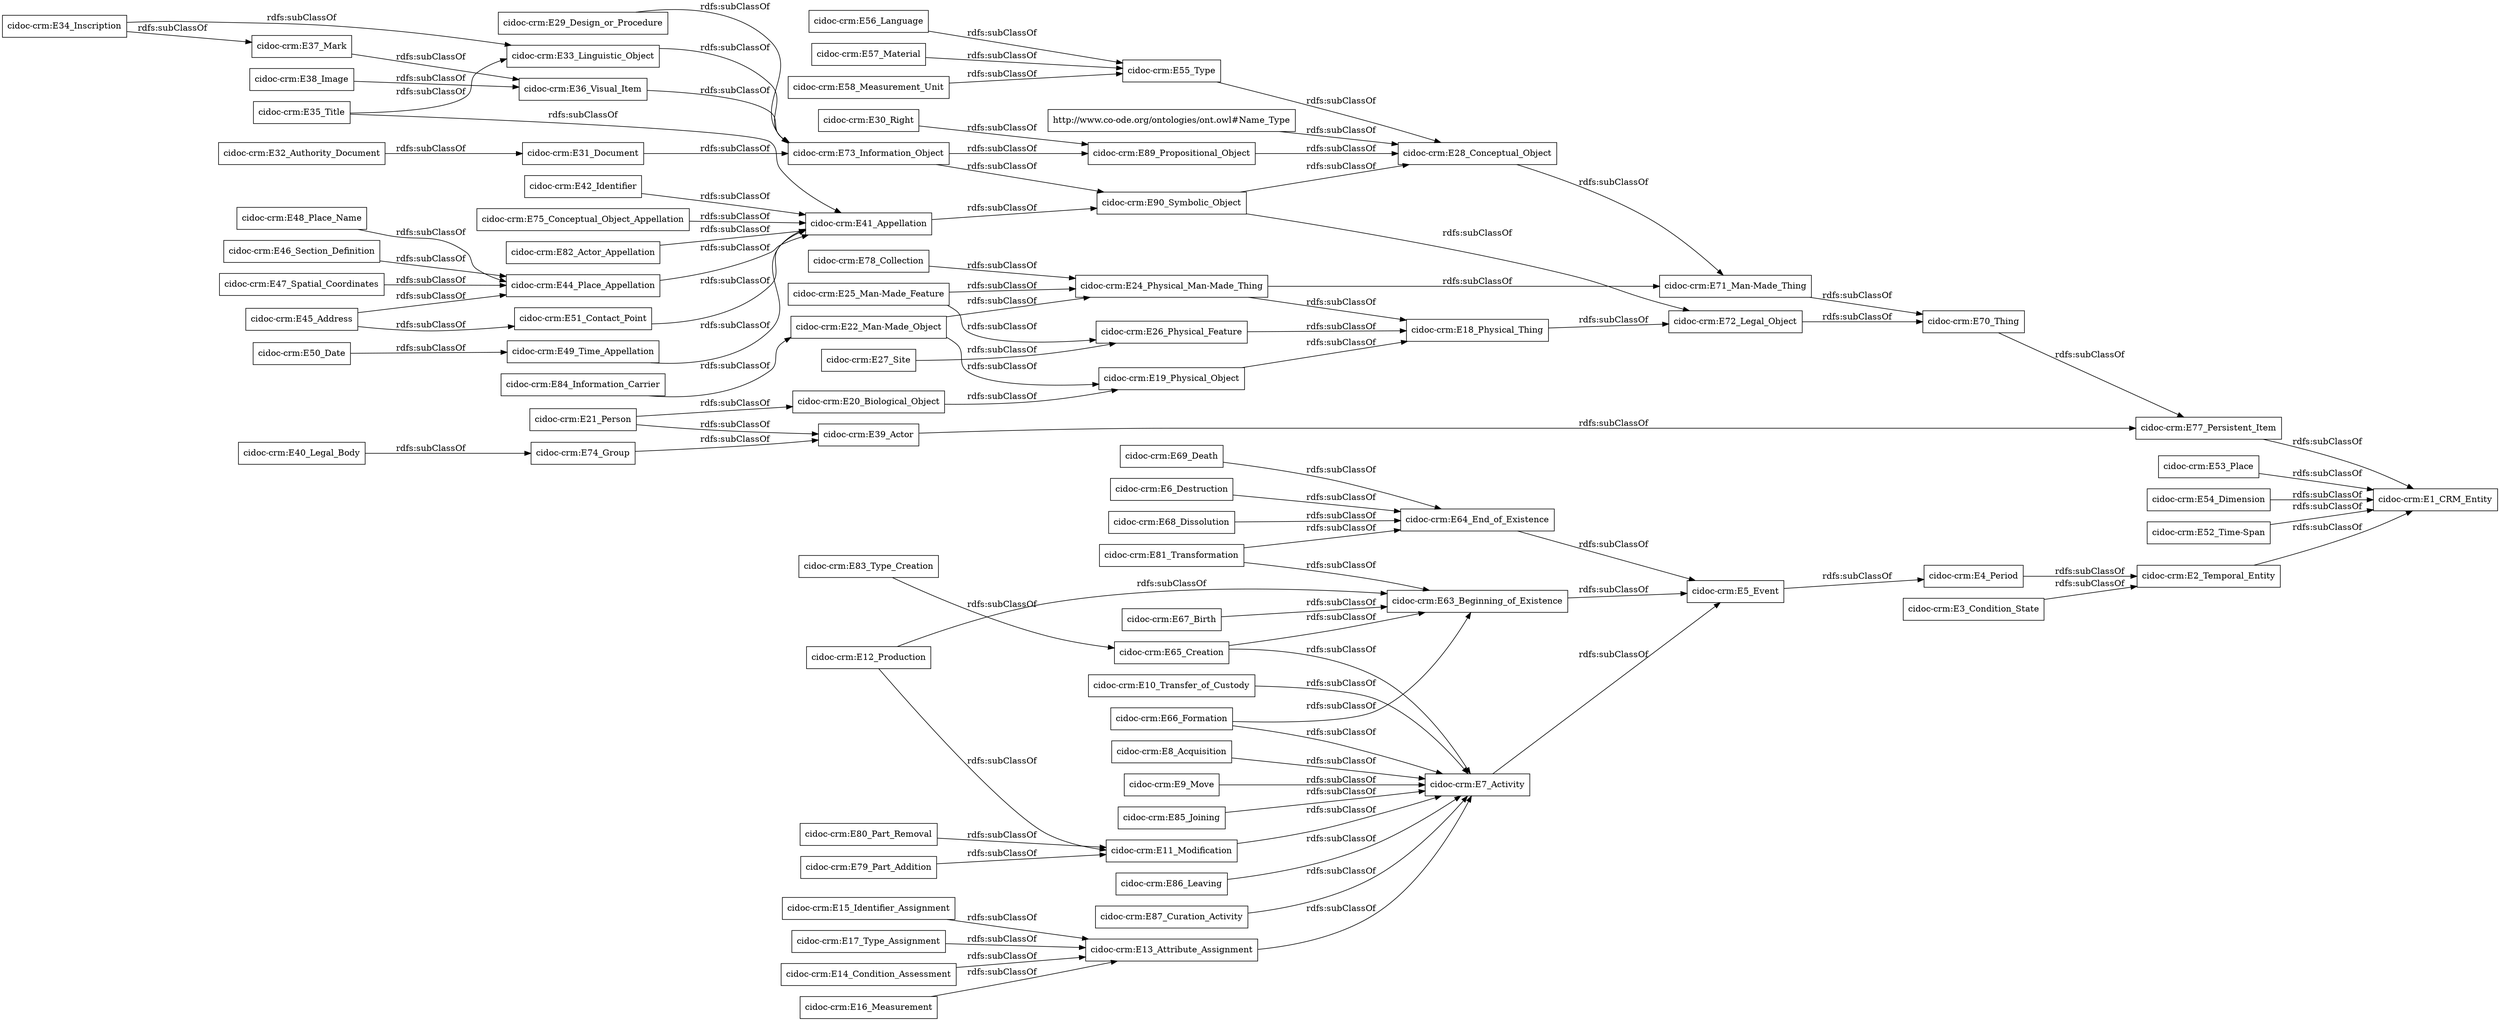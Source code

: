 digraph ar2dtool_diagram { 
rankdir=LR;
size="1000"
node [shape = rectangle, color="black"]; "cidoc-crm:E30_Right" "cidoc-crm:E75_Conceptual_Object_Appellation" "cidoc-crm:E69_Death" "cidoc-crm:E65_Creation" "cidoc-crm:E31_Document" "cidoc-crm:E29_Design_or_Procedure" "cidoc-crm:E83_Type_Creation" "cidoc-crm:E56_Language" "cidoc-crm:E17_Type_Assignment" "cidoc-crm:E67_Birth" "cidoc-crm:E10_Transfer_of_Custody" "cidoc-crm:E82_Actor_Appellation" "cidoc-crm:E32_Authority_Document" "cidoc-crm:E47_Spatial_Coordinates" "cidoc-crm:E51_Contact_Point" "cidoc-crm:E71_Man-Made_Thing" "cidoc-crm:E48_Place_Name" "cidoc-crm:E4_Period" "cidoc-crm:E77_Persistent_Item" "cidoc-crm:E8_Acquisition" "cidoc-crm:E66_Formation" "cidoc-crm:E63_Beginning_of_Existence" "cidoc-crm:E49_Time_Appellation" "cidoc-crm:E25_Man-Made_Feature" "cidoc-crm:E44_Place_Appellation" "cidoc-crm:E74_Group" "cidoc-crm:E73_Information_Object" "cidoc-crm:E7_Activity" "cidoc-crm:E90_Symbolic_Object" "cidoc-crm:E36_Visual_Item" "http://www.co-ode.org/ontologies/ont.owl#Name_Type" "cidoc-crm:E70_Thing" "cidoc-crm:E9_Move" "cidoc-crm:E27_Site" "cidoc-crm:E46_Section_Definition" "cidoc-crm:E28_Conceptual_Object" "cidoc-crm:E12_Production" "cidoc-crm:E53_Place" "cidoc-crm:E3_Condition_State" "cidoc-crm:E80_Part_Removal" "cidoc-crm:E21_Person" "cidoc-crm:E78_Collection" "cidoc-crm:E85_Joining" "cidoc-crm:E54_Dimension" "cidoc-crm:E6_Destruction" "cidoc-crm:E11_Modification" "cidoc-crm:E37_Mark" "cidoc-crm:E86_Leaving" "cidoc-crm:E89_Propositional_Object" "cidoc-crm:E72_Legal_Object" "cidoc-crm:E79_Part_Addition" "cidoc-crm:E64_End_of_Existence" "cidoc-crm:E52_Time-Span" "cidoc-crm:E50_Date" "cidoc-crm:E57_Material" "cidoc-crm:E34_Inscription" "cidoc-crm:E35_Title" "cidoc-crm:E13_Attribute_Assignment" "cidoc-crm:E33_Linguistic_Object" "cidoc-crm:E15_Identifier_Assignment" "cidoc-crm:E58_Measurement_Unit" "cidoc-crm:E14_Condition_Assessment" "cidoc-crm:E16_Measurement" "cidoc-crm:E41_Appellation" "cidoc-crm:E18_Physical_Thing" "cidoc-crm:E55_Type" "cidoc-crm:E81_Transformation" "cidoc-crm:E87_Curation_Activity" "cidoc-crm:E22_Man-Made_Object" "cidoc-crm:E20_Biological_Object" "cidoc-crm:E38_Image" "cidoc-crm:E2_Temporal_Entity" "cidoc-crm:E5_Event" "cidoc-crm:E26_Physical_Feature" "cidoc-crm:E40_Legal_Body" "cidoc-crm:E1_CRM_Entity" "cidoc-crm:E24_Physical_Man-Made_Thing" "cidoc-crm:E45_Address" "cidoc-crm:E39_Actor" "cidoc-crm:E84_Information_Carrier" "cidoc-crm:E68_Dissolution" "cidoc-crm:E42_Identifier" "cidoc-crm:E19_Physical_Object" ; /*classes style*/
	"cidoc-crm:E78_Collection" -> "cidoc-crm:E24_Physical_Man-Made_Thing" [ label = "rdfs:subClassOf" ];
	"cidoc-crm:E75_Conceptual_Object_Appellation" -> "cidoc-crm:E41_Appellation" [ label = "rdfs:subClassOf" ];
	"cidoc-crm:E18_Physical_Thing" -> "cidoc-crm:E72_Legal_Object" [ label = "rdfs:subClassOf" ];
	"cidoc-crm:E49_Time_Appellation" -> "cidoc-crm:E41_Appellation" [ label = "rdfs:subClassOf" ];
	"cidoc-crm:E6_Destruction" -> "cidoc-crm:E64_End_of_Existence" [ label = "rdfs:subClassOf" ];
	"cidoc-crm:E73_Information_Object" -> "cidoc-crm:E89_Propositional_Object" [ label = "rdfs:subClassOf" ];
	"cidoc-crm:E73_Information_Object" -> "cidoc-crm:E90_Symbolic_Object" [ label = "rdfs:subClassOf" ];
	"cidoc-crm:E11_Modification" -> "cidoc-crm:E7_Activity" [ label = "rdfs:subClassOf" ];
	"cidoc-crm:E53_Place" -> "cidoc-crm:E1_CRM_Entity" [ label = "rdfs:subClassOf" ];
	"cidoc-crm:E28_Conceptual_Object" -> "cidoc-crm:E71_Man-Made_Thing" [ label = "rdfs:subClassOf" ];
	"cidoc-crm:E31_Document" -> "cidoc-crm:E73_Information_Object" [ label = "rdfs:subClassOf" ];
	"http://www.co-ode.org/ontologies/ont.owl#Name_Type" -> "cidoc-crm:E28_Conceptual_Object" [ label = "rdfs:subClassOf" ];
	"cidoc-crm:E39_Actor" -> "cidoc-crm:E77_Persistent_Item" [ label = "rdfs:subClassOf" ];
	"cidoc-crm:E72_Legal_Object" -> "cidoc-crm:E70_Thing" [ label = "rdfs:subClassOf" ];
	"cidoc-crm:E84_Information_Carrier" -> "cidoc-crm:E22_Man-Made_Object" [ label = "rdfs:subClassOf" ];
	"cidoc-crm:E22_Man-Made_Object" -> "cidoc-crm:E24_Physical_Man-Made_Thing" [ label = "rdfs:subClassOf" ];
	"cidoc-crm:E22_Man-Made_Object" -> "cidoc-crm:E19_Physical_Object" [ label = "rdfs:subClassOf" ];
	"cidoc-crm:E36_Visual_Item" -> "cidoc-crm:E73_Information_Object" [ label = "rdfs:subClassOf" ];
	"cidoc-crm:E5_Event" -> "cidoc-crm:E4_Period" [ label = "rdfs:subClassOf" ];
	"cidoc-crm:E8_Acquisition" -> "cidoc-crm:E7_Activity" [ label = "rdfs:subClassOf" ];
	"cidoc-crm:E48_Place_Name" -> "cidoc-crm:E44_Place_Appellation" [ label = "rdfs:subClassOf" ];
	"cidoc-crm:E90_Symbolic_Object" -> "cidoc-crm:E72_Legal_Object" [ label = "rdfs:subClassOf" ];
	"cidoc-crm:E90_Symbolic_Object" -> "cidoc-crm:E28_Conceptual_Object" [ label = "rdfs:subClassOf" ];
	"cidoc-crm:E81_Transformation" -> "cidoc-crm:E63_Beginning_of_Existence" [ label = "rdfs:subClassOf" ];
	"cidoc-crm:E81_Transformation" -> "cidoc-crm:E64_End_of_Existence" [ label = "rdfs:subClassOf" ];
	"cidoc-crm:E67_Birth" -> "cidoc-crm:E63_Beginning_of_Existence" [ label = "rdfs:subClassOf" ];
	"cidoc-crm:E13_Attribute_Assignment" -> "cidoc-crm:E7_Activity" [ label = "rdfs:subClassOf" ];
	"cidoc-crm:E57_Material" -> "cidoc-crm:E55_Type" [ label = "rdfs:subClassOf" ];
	"cidoc-crm:E44_Place_Appellation" -> "cidoc-crm:E41_Appellation" [ label = "rdfs:subClassOf" ];
	"cidoc-crm:E70_Thing" -> "cidoc-crm:E77_Persistent_Item" [ label = "rdfs:subClassOf" ];
	"cidoc-crm:E64_End_of_Existence" -> "cidoc-crm:E5_Event" [ label = "rdfs:subClassOf" ];
	"cidoc-crm:E71_Man-Made_Thing" -> "cidoc-crm:E70_Thing" [ label = "rdfs:subClassOf" ];
	"cidoc-crm:E54_Dimension" -> "cidoc-crm:E1_CRM_Entity" [ label = "rdfs:subClassOf" ];
	"cidoc-crm:E38_Image" -> "cidoc-crm:E36_Visual_Item" [ label = "rdfs:subClassOf" ];
	"cidoc-crm:E47_Spatial_Coordinates" -> "cidoc-crm:E44_Place_Appellation" [ label = "rdfs:subClassOf" ];
	"cidoc-crm:E37_Mark" -> "cidoc-crm:E36_Visual_Item" [ label = "rdfs:subClassOf" ];
	"cidoc-crm:E52_Time-Span" -> "cidoc-crm:E1_CRM_Entity" [ label = "rdfs:subClassOf" ];
	"cidoc-crm:E25_Man-Made_Feature" -> "cidoc-crm:E26_Physical_Feature" [ label = "rdfs:subClassOf" ];
	"cidoc-crm:E25_Man-Made_Feature" -> "cidoc-crm:E24_Physical_Man-Made_Thing" [ label = "rdfs:subClassOf" ];
	"cidoc-crm:E10_Transfer_of_Custody" -> "cidoc-crm:E7_Activity" [ label = "rdfs:subClassOf" ];
	"cidoc-crm:E7_Activity" -> "cidoc-crm:E5_Event" [ label = "rdfs:subClassOf" ];
	"cidoc-crm:E80_Part_Removal" -> "cidoc-crm:E11_Modification" [ label = "rdfs:subClassOf" ];
	"cidoc-crm:E79_Part_Addition" -> "cidoc-crm:E11_Modification" [ label = "rdfs:subClassOf" ];
	"cidoc-crm:E29_Design_or_Procedure" -> "cidoc-crm:E73_Information_Object" [ label = "rdfs:subClassOf" ];
	"cidoc-crm:E27_Site" -> "cidoc-crm:E26_Physical_Feature" [ label = "rdfs:subClassOf" ];
	"cidoc-crm:E3_Condition_State" -> "cidoc-crm:E2_Temporal_Entity" [ label = "rdfs:subClassOf" ];
	"cidoc-crm:E55_Type" -> "cidoc-crm:E28_Conceptual_Object" [ label = "rdfs:subClassOf" ];
	"cidoc-crm:E45_Address" -> "cidoc-crm:E51_Contact_Point" [ label = "rdfs:subClassOf" ];
	"cidoc-crm:E45_Address" -> "cidoc-crm:E44_Place_Appellation" [ label = "rdfs:subClassOf" ];
	"cidoc-crm:E63_Beginning_of_Existence" -> "cidoc-crm:E5_Event" [ label = "rdfs:subClassOf" ];
	"cidoc-crm:E77_Persistent_Item" -> "cidoc-crm:E1_CRM_Entity" [ label = "rdfs:subClassOf" ];
	"cidoc-crm:E56_Language" -> "cidoc-crm:E55_Type" [ label = "rdfs:subClassOf" ];
	"cidoc-crm:E58_Measurement_Unit" -> "cidoc-crm:E55_Type" [ label = "rdfs:subClassOf" ];
	"cidoc-crm:E9_Move" -> "cidoc-crm:E7_Activity" [ label = "rdfs:subClassOf" ];
	"cidoc-crm:E41_Appellation" -> "cidoc-crm:E90_Symbolic_Object" [ label = "rdfs:subClassOf" ];
	"cidoc-crm:E46_Section_Definition" -> "cidoc-crm:E44_Place_Appellation" [ label = "rdfs:subClassOf" ];
	"cidoc-crm:E15_Identifier_Assignment" -> "cidoc-crm:E13_Attribute_Assignment" [ label = "rdfs:subClassOf" ];
	"cidoc-crm:E82_Actor_Appellation" -> "cidoc-crm:E41_Appellation" [ label = "rdfs:subClassOf" ];
	"cidoc-crm:E34_Inscription" -> "cidoc-crm:E33_Linguistic_Object" [ label = "rdfs:subClassOf" ];
	"cidoc-crm:E34_Inscription" -> "cidoc-crm:E37_Mark" [ label = "rdfs:subClassOf" ];
	"cidoc-crm:E24_Physical_Man-Made_Thing" -> "cidoc-crm:E18_Physical_Thing" [ label = "rdfs:subClassOf" ];
	"cidoc-crm:E24_Physical_Man-Made_Thing" -> "cidoc-crm:E71_Man-Made_Thing" [ label = "rdfs:subClassOf" ];
	"cidoc-crm:E26_Physical_Feature" -> "cidoc-crm:E18_Physical_Thing" [ label = "rdfs:subClassOf" ];
	"cidoc-crm:E20_Biological_Object" -> "cidoc-crm:E19_Physical_Object" [ label = "rdfs:subClassOf" ];
	"cidoc-crm:E74_Group" -> "cidoc-crm:E39_Actor" [ label = "rdfs:subClassOf" ];
	"cidoc-crm:E21_Person" -> "cidoc-crm:E39_Actor" [ label = "rdfs:subClassOf" ];
	"cidoc-crm:E21_Person" -> "cidoc-crm:E20_Biological_Object" [ label = "rdfs:subClassOf" ];
	"cidoc-crm:E40_Legal_Body" -> "cidoc-crm:E74_Group" [ label = "rdfs:subClassOf" ];
	"cidoc-crm:E14_Condition_Assessment" -> "cidoc-crm:E13_Attribute_Assignment" [ label = "rdfs:subClassOf" ];
	"cidoc-crm:E4_Period" -> "cidoc-crm:E2_Temporal_Entity" [ label = "rdfs:subClassOf" ];
	"cidoc-crm:E30_Right" -> "cidoc-crm:E89_Propositional_Object" [ label = "rdfs:subClassOf" ];
	"cidoc-crm:E19_Physical_Object" -> "cidoc-crm:E18_Physical_Thing" [ label = "rdfs:subClassOf" ];
	"cidoc-crm:E17_Type_Assignment" -> "cidoc-crm:E13_Attribute_Assignment" [ label = "rdfs:subClassOf" ];
	"cidoc-crm:E42_Identifier" -> "cidoc-crm:E41_Appellation" [ label = "rdfs:subClassOf" ];
	"cidoc-crm:E2_Temporal_Entity" -> "cidoc-crm:E1_CRM_Entity" [ label = "rdfs:subClassOf" ];
	"cidoc-crm:E50_Date" -> "cidoc-crm:E49_Time_Appellation" [ label = "rdfs:subClassOf" ];
	"cidoc-crm:E51_Contact_Point" -> "cidoc-crm:E41_Appellation" [ label = "rdfs:subClassOf" ];
	"cidoc-crm:E86_Leaving" -> "cidoc-crm:E7_Activity" [ label = "rdfs:subClassOf" ];
	"cidoc-crm:E33_Linguistic_Object" -> "cidoc-crm:E73_Information_Object" [ label = "rdfs:subClassOf" ];
	"cidoc-crm:E89_Propositional_Object" -> "cidoc-crm:E28_Conceptual_Object" [ label = "rdfs:subClassOf" ];
	"cidoc-crm:E66_Formation" -> "cidoc-crm:E63_Beginning_of_Existence" [ label = "rdfs:subClassOf" ];
	"cidoc-crm:E66_Formation" -> "cidoc-crm:E7_Activity" [ label = "rdfs:subClassOf" ];
	"cidoc-crm:E65_Creation" -> "cidoc-crm:E63_Beginning_of_Existence" [ label = "rdfs:subClassOf" ];
	"cidoc-crm:E65_Creation" -> "cidoc-crm:E7_Activity" [ label = "rdfs:subClassOf" ];
	"cidoc-crm:E68_Dissolution" -> "cidoc-crm:E64_End_of_Existence" [ label = "rdfs:subClassOf" ];
	"cidoc-crm:E16_Measurement" -> "cidoc-crm:E13_Attribute_Assignment" [ label = "rdfs:subClassOf" ];
	"cidoc-crm:E85_Joining" -> "cidoc-crm:E7_Activity" [ label = "rdfs:subClassOf" ];
	"cidoc-crm:E12_Production" -> "cidoc-crm:E63_Beginning_of_Existence" [ label = "rdfs:subClassOf" ];
	"cidoc-crm:E12_Production" -> "cidoc-crm:E11_Modification" [ label = "rdfs:subClassOf" ];
	"cidoc-crm:E69_Death" -> "cidoc-crm:E64_End_of_Existence" [ label = "rdfs:subClassOf" ];
	"cidoc-crm:E32_Authority_Document" -> "cidoc-crm:E31_Document" [ label = "rdfs:subClassOf" ];
	"cidoc-crm:E87_Curation_Activity" -> "cidoc-crm:E7_Activity" [ label = "rdfs:subClassOf" ];
	"cidoc-crm:E35_Title" -> "cidoc-crm:E33_Linguistic_Object" [ label = "rdfs:subClassOf" ];
	"cidoc-crm:E35_Title" -> "cidoc-crm:E41_Appellation" [ label = "rdfs:subClassOf" ];
	"cidoc-crm:E83_Type_Creation" -> "cidoc-crm:E65_Creation" [ label = "rdfs:subClassOf" ];

}
